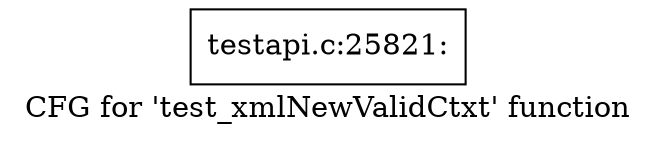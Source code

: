 digraph "CFG for 'test_xmlNewValidCtxt' function" {
	label="CFG for 'test_xmlNewValidCtxt' function";

	Node0x4ed09a0 [shape=record,label="{testapi.c:25821:}"];
}
